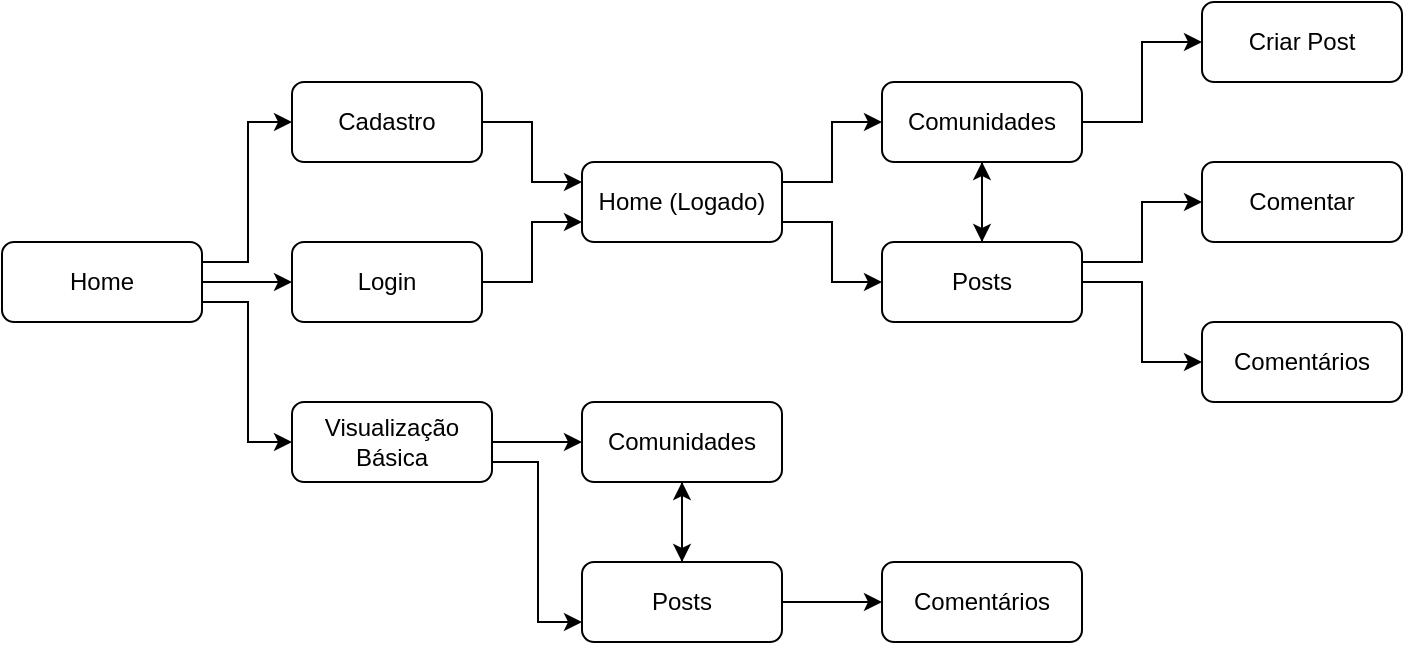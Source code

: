 <mxfile version="21.3.3" type="device">
  <diagram id="wFE0QG_FPsp0jaGvCLVb" name="Page-1">
    <mxGraphModel dx="872" dy="481" grid="1" gridSize="10" guides="1" tooltips="1" connect="1" arrows="1" fold="1" page="1" pageScale="1" pageWidth="850" pageHeight="1100" math="0" shadow="0">
      <root>
        <mxCell id="0" />
        <mxCell id="1" parent="0" />
        <mxCell id="dWQmGTib7mdYhqGxdAo1-51" style="edgeStyle=orthogonalEdgeStyle;rounded=0;orthogonalLoop=1;jettySize=auto;html=1;entryX=0;entryY=0.5;entryDx=0;entryDy=0;" edge="1" parent="1" source="dWQmGTib7mdYhqGxdAo1-1" target="dWQmGTib7mdYhqGxdAo1-2">
          <mxGeometry relative="1" as="geometry">
            <Array as="points">
              <mxPoint x="333" y="190" />
              <mxPoint x="333" y="120" />
            </Array>
          </mxGeometry>
        </mxCell>
        <mxCell id="dWQmGTib7mdYhqGxdAo1-53" style="edgeStyle=orthogonalEdgeStyle;rounded=0;orthogonalLoop=1;jettySize=auto;html=1;" edge="1" parent="1" source="dWQmGTib7mdYhqGxdAo1-1" target="dWQmGTib7mdYhqGxdAo1-3">
          <mxGeometry relative="1" as="geometry" />
        </mxCell>
        <mxCell id="dWQmGTib7mdYhqGxdAo1-60" style="edgeStyle=orthogonalEdgeStyle;rounded=0;orthogonalLoop=1;jettySize=auto;html=1;entryX=0;entryY=0.5;entryDx=0;entryDy=0;" edge="1" parent="1" source="dWQmGTib7mdYhqGxdAo1-1" target="dWQmGTib7mdYhqGxdAo1-9">
          <mxGeometry relative="1" as="geometry">
            <Array as="points">
              <mxPoint x="333" y="210" />
              <mxPoint x="333" y="280" />
            </Array>
          </mxGeometry>
        </mxCell>
        <mxCell id="dWQmGTib7mdYhqGxdAo1-1" value="Home" style="rounded=1;whiteSpace=wrap;html=1;" vertex="1" parent="1">
          <mxGeometry x="210" y="180" width="100" height="40" as="geometry" />
        </mxCell>
        <mxCell id="dWQmGTib7mdYhqGxdAo1-61" style="edgeStyle=orthogonalEdgeStyle;rounded=0;orthogonalLoop=1;jettySize=auto;html=1;entryX=0;entryY=0.25;entryDx=0;entryDy=0;" edge="1" parent="1" source="dWQmGTib7mdYhqGxdAo1-2" target="dWQmGTib7mdYhqGxdAo1-6">
          <mxGeometry relative="1" as="geometry" />
        </mxCell>
        <mxCell id="dWQmGTib7mdYhqGxdAo1-2" value="Cadastro" style="rounded=1;whiteSpace=wrap;html=1;" vertex="1" parent="1">
          <mxGeometry x="355" y="100" width="95" height="40" as="geometry" />
        </mxCell>
        <mxCell id="dWQmGTib7mdYhqGxdAo1-62" style="edgeStyle=orthogonalEdgeStyle;rounded=0;orthogonalLoop=1;jettySize=auto;html=1;entryX=0;entryY=0.75;entryDx=0;entryDy=0;" edge="1" parent="1" source="dWQmGTib7mdYhqGxdAo1-3" target="dWQmGTib7mdYhqGxdAo1-6">
          <mxGeometry relative="1" as="geometry" />
        </mxCell>
        <mxCell id="dWQmGTib7mdYhqGxdAo1-3" value="Login" style="rounded=1;whiteSpace=wrap;html=1;" vertex="1" parent="1">
          <mxGeometry x="355" y="180" width="95" height="40" as="geometry" />
        </mxCell>
        <mxCell id="dWQmGTib7mdYhqGxdAo1-47" style="edgeStyle=orthogonalEdgeStyle;rounded=0;orthogonalLoop=1;jettySize=auto;html=1;" edge="1" parent="1" source="dWQmGTib7mdYhqGxdAo1-6" target="dWQmGTib7mdYhqGxdAo1-21">
          <mxGeometry relative="1" as="geometry">
            <Array as="points">
              <mxPoint x="625" y="150" />
              <mxPoint x="625" y="120" />
            </Array>
          </mxGeometry>
        </mxCell>
        <mxCell id="dWQmGTib7mdYhqGxdAo1-48" style="edgeStyle=orthogonalEdgeStyle;rounded=0;orthogonalLoop=1;jettySize=auto;html=1;" edge="1" parent="1" source="dWQmGTib7mdYhqGxdAo1-6" target="dWQmGTib7mdYhqGxdAo1-22">
          <mxGeometry relative="1" as="geometry">
            <Array as="points">
              <mxPoint x="625" y="170" />
              <mxPoint x="625" y="200" />
            </Array>
          </mxGeometry>
        </mxCell>
        <mxCell id="dWQmGTib7mdYhqGxdAo1-6" value="Home (Logado)" style="rounded=1;whiteSpace=wrap;html=1;" vertex="1" parent="1">
          <mxGeometry x="500" y="140" width="100" height="40" as="geometry" />
        </mxCell>
        <mxCell id="dWQmGTib7mdYhqGxdAo1-55" style="edgeStyle=orthogonalEdgeStyle;rounded=0;orthogonalLoop=1;jettySize=auto;html=1;entryX=0;entryY=0.75;entryDx=0;entryDy=0;" edge="1" parent="1" source="dWQmGTib7mdYhqGxdAo1-9" target="dWQmGTib7mdYhqGxdAo1-14">
          <mxGeometry relative="1" as="geometry">
            <Array as="points">
              <mxPoint x="478" y="290" />
              <mxPoint x="478" y="370" />
            </Array>
          </mxGeometry>
        </mxCell>
        <mxCell id="dWQmGTib7mdYhqGxdAo1-56" style="edgeStyle=orthogonalEdgeStyle;rounded=0;orthogonalLoop=1;jettySize=auto;html=1;" edge="1" parent="1" source="dWQmGTib7mdYhqGxdAo1-9" target="dWQmGTib7mdYhqGxdAo1-12">
          <mxGeometry relative="1" as="geometry">
            <Array as="points">
              <mxPoint x="470" y="280" />
              <mxPoint x="470" y="280" />
            </Array>
          </mxGeometry>
        </mxCell>
        <mxCell id="dWQmGTib7mdYhqGxdAo1-9" value="Visualização Básica" style="rounded=1;whiteSpace=wrap;html=1;" vertex="1" parent="1">
          <mxGeometry x="355" y="260" width="100" height="40" as="geometry" />
        </mxCell>
        <mxCell id="dWQmGTib7mdYhqGxdAo1-58" style="edgeStyle=orthogonalEdgeStyle;rounded=0;orthogonalLoop=1;jettySize=auto;html=1;" edge="1" parent="1" source="dWQmGTib7mdYhqGxdAo1-12" target="dWQmGTib7mdYhqGxdAo1-14">
          <mxGeometry relative="1" as="geometry" />
        </mxCell>
        <mxCell id="dWQmGTib7mdYhqGxdAo1-12" value="Comunidades" style="rounded=1;whiteSpace=wrap;html=1;" vertex="1" parent="1">
          <mxGeometry x="500" y="260" width="100" height="40" as="geometry" />
        </mxCell>
        <mxCell id="dWQmGTib7mdYhqGxdAo1-57" style="edgeStyle=orthogonalEdgeStyle;rounded=0;orthogonalLoop=1;jettySize=auto;html=1;entryX=0.5;entryY=1;entryDx=0;entryDy=0;" edge="1" parent="1" source="dWQmGTib7mdYhqGxdAo1-14" target="dWQmGTib7mdYhqGxdAo1-12">
          <mxGeometry relative="1" as="geometry" />
        </mxCell>
        <mxCell id="dWQmGTib7mdYhqGxdAo1-63" style="edgeStyle=orthogonalEdgeStyle;rounded=0;orthogonalLoop=1;jettySize=auto;html=1;" edge="1" parent="1" source="dWQmGTib7mdYhqGxdAo1-14" target="dWQmGTib7mdYhqGxdAo1-16">
          <mxGeometry relative="1" as="geometry" />
        </mxCell>
        <mxCell id="dWQmGTib7mdYhqGxdAo1-14" value="Posts" style="rounded=1;whiteSpace=wrap;html=1;" vertex="1" parent="1">
          <mxGeometry x="500" y="340" width="100" height="40" as="geometry" />
        </mxCell>
        <mxCell id="dWQmGTib7mdYhqGxdAo1-16" value="Comentários" style="rounded=1;whiteSpace=wrap;html=1;" vertex="1" parent="1">
          <mxGeometry x="650" y="340" width="100" height="40" as="geometry" />
        </mxCell>
        <mxCell id="dWQmGTib7mdYhqGxdAo1-50" style="edgeStyle=orthogonalEdgeStyle;rounded=0;orthogonalLoop=1;jettySize=auto;html=1;" edge="1" parent="1" source="dWQmGTib7mdYhqGxdAo1-21" target="dWQmGTib7mdYhqGxdAo1-31">
          <mxGeometry relative="1" as="geometry" />
        </mxCell>
        <mxCell id="dWQmGTib7mdYhqGxdAo1-64" style="edgeStyle=orthogonalEdgeStyle;rounded=0;orthogonalLoop=1;jettySize=auto;html=1;entryX=0.5;entryY=0;entryDx=0;entryDy=0;" edge="1" parent="1" source="dWQmGTib7mdYhqGxdAo1-21" target="dWQmGTib7mdYhqGxdAo1-22">
          <mxGeometry relative="1" as="geometry" />
        </mxCell>
        <mxCell id="dWQmGTib7mdYhqGxdAo1-21" value="Comunidades" style="rounded=1;whiteSpace=wrap;html=1;" vertex="1" parent="1">
          <mxGeometry x="650" y="100" width="100" height="40" as="geometry" />
        </mxCell>
        <mxCell id="dWQmGTib7mdYhqGxdAo1-45" style="edgeStyle=orthogonalEdgeStyle;rounded=0;orthogonalLoop=1;jettySize=auto;html=1;" edge="1" parent="1" source="dWQmGTib7mdYhqGxdAo1-22" target="dWQmGTib7mdYhqGxdAo1-33">
          <mxGeometry relative="1" as="geometry">
            <Array as="points">
              <mxPoint x="780" y="190" />
              <mxPoint x="780" y="160" />
            </Array>
          </mxGeometry>
        </mxCell>
        <mxCell id="dWQmGTib7mdYhqGxdAo1-46" style="edgeStyle=orthogonalEdgeStyle;rounded=0;orthogonalLoop=1;jettySize=auto;html=1;" edge="1" parent="1" source="dWQmGTib7mdYhqGxdAo1-22" target="dWQmGTib7mdYhqGxdAo1-23">
          <mxGeometry relative="1" as="geometry">
            <Array as="points">
              <mxPoint x="780" y="200" />
              <mxPoint x="780" y="240" />
            </Array>
          </mxGeometry>
        </mxCell>
        <mxCell id="dWQmGTib7mdYhqGxdAo1-49" style="edgeStyle=orthogonalEdgeStyle;rounded=0;orthogonalLoop=1;jettySize=auto;html=1;" edge="1" parent="1" source="dWQmGTib7mdYhqGxdAo1-22" target="dWQmGTib7mdYhqGxdAo1-21">
          <mxGeometry relative="1" as="geometry" />
        </mxCell>
        <mxCell id="dWQmGTib7mdYhqGxdAo1-22" value="Posts" style="rounded=1;whiteSpace=wrap;html=1;" vertex="1" parent="1">
          <mxGeometry x="650" y="180" width="100" height="40" as="geometry" />
        </mxCell>
        <mxCell id="dWQmGTib7mdYhqGxdAo1-23" value="Comentários" style="rounded=1;whiteSpace=wrap;html=1;" vertex="1" parent="1">
          <mxGeometry x="810" y="220" width="100" height="40" as="geometry" />
        </mxCell>
        <mxCell id="dWQmGTib7mdYhqGxdAo1-31" value="Criar Post" style="rounded=1;whiteSpace=wrap;html=1;" vertex="1" parent="1">
          <mxGeometry x="810" y="60" width="100" height="40" as="geometry" />
        </mxCell>
        <mxCell id="dWQmGTib7mdYhqGxdAo1-33" value="Comentar" style="rounded=1;whiteSpace=wrap;html=1;" vertex="1" parent="1">
          <mxGeometry x="810" y="140" width="100" height="40" as="geometry" />
        </mxCell>
      </root>
    </mxGraphModel>
  </diagram>
</mxfile>
